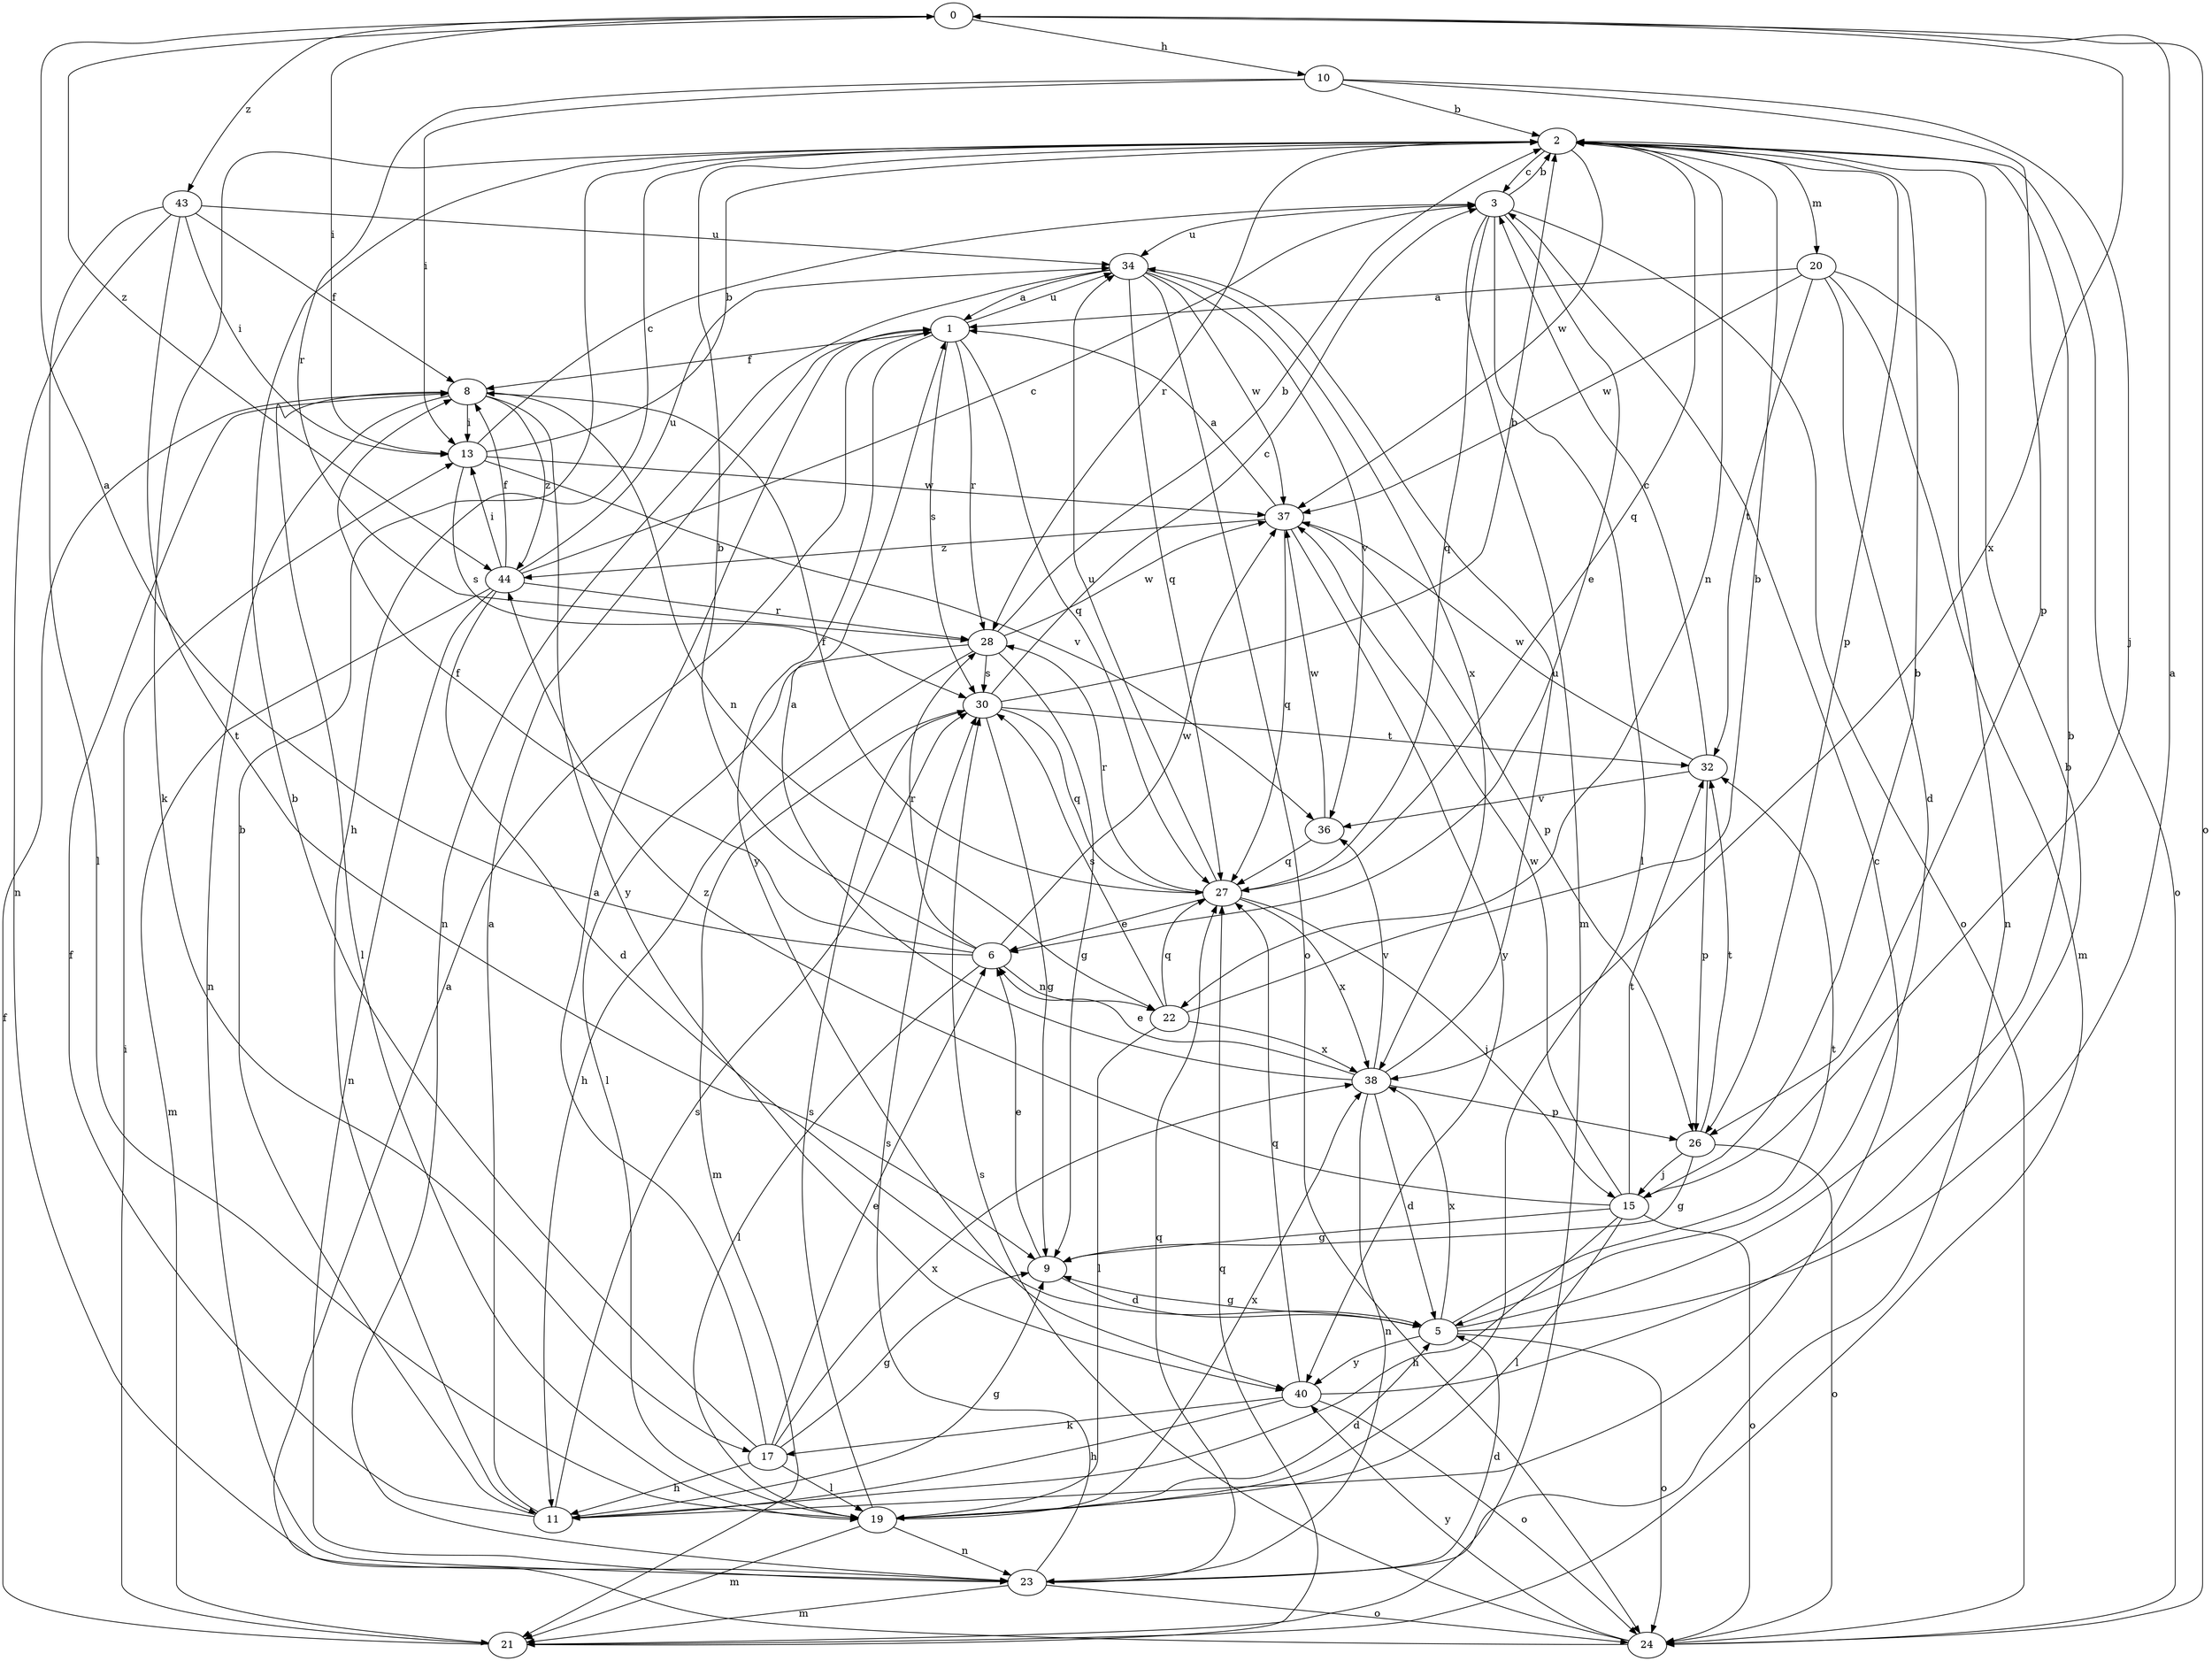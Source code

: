 strict digraph  {
0;
1;
2;
3;
5;
6;
8;
9;
10;
11;
13;
15;
17;
19;
20;
21;
22;
23;
24;
26;
27;
28;
30;
32;
34;
36;
37;
38;
40;
43;
44;
0 -> 10  [label=h];
0 -> 13  [label=i];
0 -> 24  [label=o];
0 -> 38  [label=x];
0 -> 43  [label=z];
0 -> 44  [label=z];
1 -> 8  [label=f];
1 -> 27  [label=q];
1 -> 28  [label=r];
1 -> 30  [label=s];
1 -> 34  [label=u];
1 -> 40  [label=y];
2 -> 3  [label=c];
2 -> 11  [label=h];
2 -> 17  [label=k];
2 -> 20  [label=m];
2 -> 22  [label=n];
2 -> 24  [label=o];
2 -> 26  [label=p];
2 -> 27  [label=q];
2 -> 28  [label=r];
2 -> 37  [label=w];
3 -> 2  [label=b];
3 -> 6  [label=e];
3 -> 19  [label=l];
3 -> 21  [label=m];
3 -> 24  [label=o];
3 -> 27  [label=q];
3 -> 34  [label=u];
5 -> 0  [label=a];
5 -> 2  [label=b];
5 -> 9  [label=g];
5 -> 24  [label=o];
5 -> 32  [label=t];
5 -> 38  [label=x];
5 -> 40  [label=y];
6 -> 0  [label=a];
6 -> 2  [label=b];
6 -> 8  [label=f];
6 -> 19  [label=l];
6 -> 22  [label=n];
6 -> 28  [label=r];
6 -> 37  [label=w];
8 -> 13  [label=i];
8 -> 19  [label=l];
8 -> 22  [label=n];
8 -> 23  [label=n];
8 -> 40  [label=y];
8 -> 44  [label=z];
9 -> 5  [label=d];
9 -> 6  [label=e];
10 -> 2  [label=b];
10 -> 13  [label=i];
10 -> 15  [label=j];
10 -> 26  [label=p];
10 -> 28  [label=r];
11 -> 1  [label=a];
11 -> 2  [label=b];
11 -> 3  [label=c];
11 -> 8  [label=f];
11 -> 9  [label=g];
11 -> 30  [label=s];
13 -> 2  [label=b];
13 -> 3  [label=c];
13 -> 30  [label=s];
13 -> 36  [label=v];
13 -> 37  [label=w];
15 -> 2  [label=b];
15 -> 9  [label=g];
15 -> 11  [label=h];
15 -> 19  [label=l];
15 -> 24  [label=o];
15 -> 32  [label=t];
15 -> 37  [label=w];
15 -> 44  [label=z];
17 -> 1  [label=a];
17 -> 2  [label=b];
17 -> 6  [label=e];
17 -> 9  [label=g];
17 -> 11  [label=h];
17 -> 19  [label=l];
17 -> 38  [label=x];
19 -> 5  [label=d];
19 -> 21  [label=m];
19 -> 23  [label=n];
19 -> 30  [label=s];
19 -> 38  [label=x];
20 -> 1  [label=a];
20 -> 5  [label=d];
20 -> 21  [label=m];
20 -> 23  [label=n];
20 -> 32  [label=t];
20 -> 37  [label=w];
21 -> 8  [label=f];
21 -> 13  [label=i];
21 -> 27  [label=q];
22 -> 2  [label=b];
22 -> 19  [label=l];
22 -> 27  [label=q];
22 -> 30  [label=s];
22 -> 38  [label=x];
23 -> 5  [label=d];
23 -> 21  [label=m];
23 -> 24  [label=o];
23 -> 27  [label=q];
23 -> 30  [label=s];
24 -> 1  [label=a];
24 -> 30  [label=s];
24 -> 40  [label=y];
26 -> 9  [label=g];
26 -> 15  [label=j];
26 -> 24  [label=o];
26 -> 32  [label=t];
27 -> 6  [label=e];
27 -> 8  [label=f];
27 -> 15  [label=j];
27 -> 28  [label=r];
27 -> 34  [label=u];
27 -> 38  [label=x];
28 -> 2  [label=b];
28 -> 9  [label=g];
28 -> 11  [label=h];
28 -> 19  [label=l];
28 -> 30  [label=s];
28 -> 37  [label=w];
30 -> 2  [label=b];
30 -> 3  [label=c];
30 -> 9  [label=g];
30 -> 21  [label=m];
30 -> 27  [label=q];
30 -> 32  [label=t];
32 -> 3  [label=c];
32 -> 26  [label=p];
32 -> 36  [label=v];
32 -> 37  [label=w];
34 -> 1  [label=a];
34 -> 23  [label=n];
34 -> 24  [label=o];
34 -> 27  [label=q];
34 -> 36  [label=v];
34 -> 37  [label=w];
34 -> 38  [label=x];
36 -> 27  [label=q];
36 -> 37  [label=w];
37 -> 1  [label=a];
37 -> 26  [label=p];
37 -> 27  [label=q];
37 -> 40  [label=y];
37 -> 44  [label=z];
38 -> 1  [label=a];
38 -> 5  [label=d];
38 -> 6  [label=e];
38 -> 23  [label=n];
38 -> 26  [label=p];
38 -> 34  [label=u];
38 -> 36  [label=v];
40 -> 2  [label=b];
40 -> 11  [label=h];
40 -> 17  [label=k];
40 -> 24  [label=o];
40 -> 27  [label=q];
43 -> 8  [label=f];
43 -> 13  [label=i];
43 -> 19  [label=l];
43 -> 23  [label=n];
43 -> 34  [label=u];
43 -> 9  [label=t];
44 -> 3  [label=c];
44 -> 5  [label=d];
44 -> 8  [label=f];
44 -> 13  [label=i];
44 -> 21  [label=m];
44 -> 23  [label=n];
44 -> 28  [label=r];
44 -> 34  [label=u];
}
